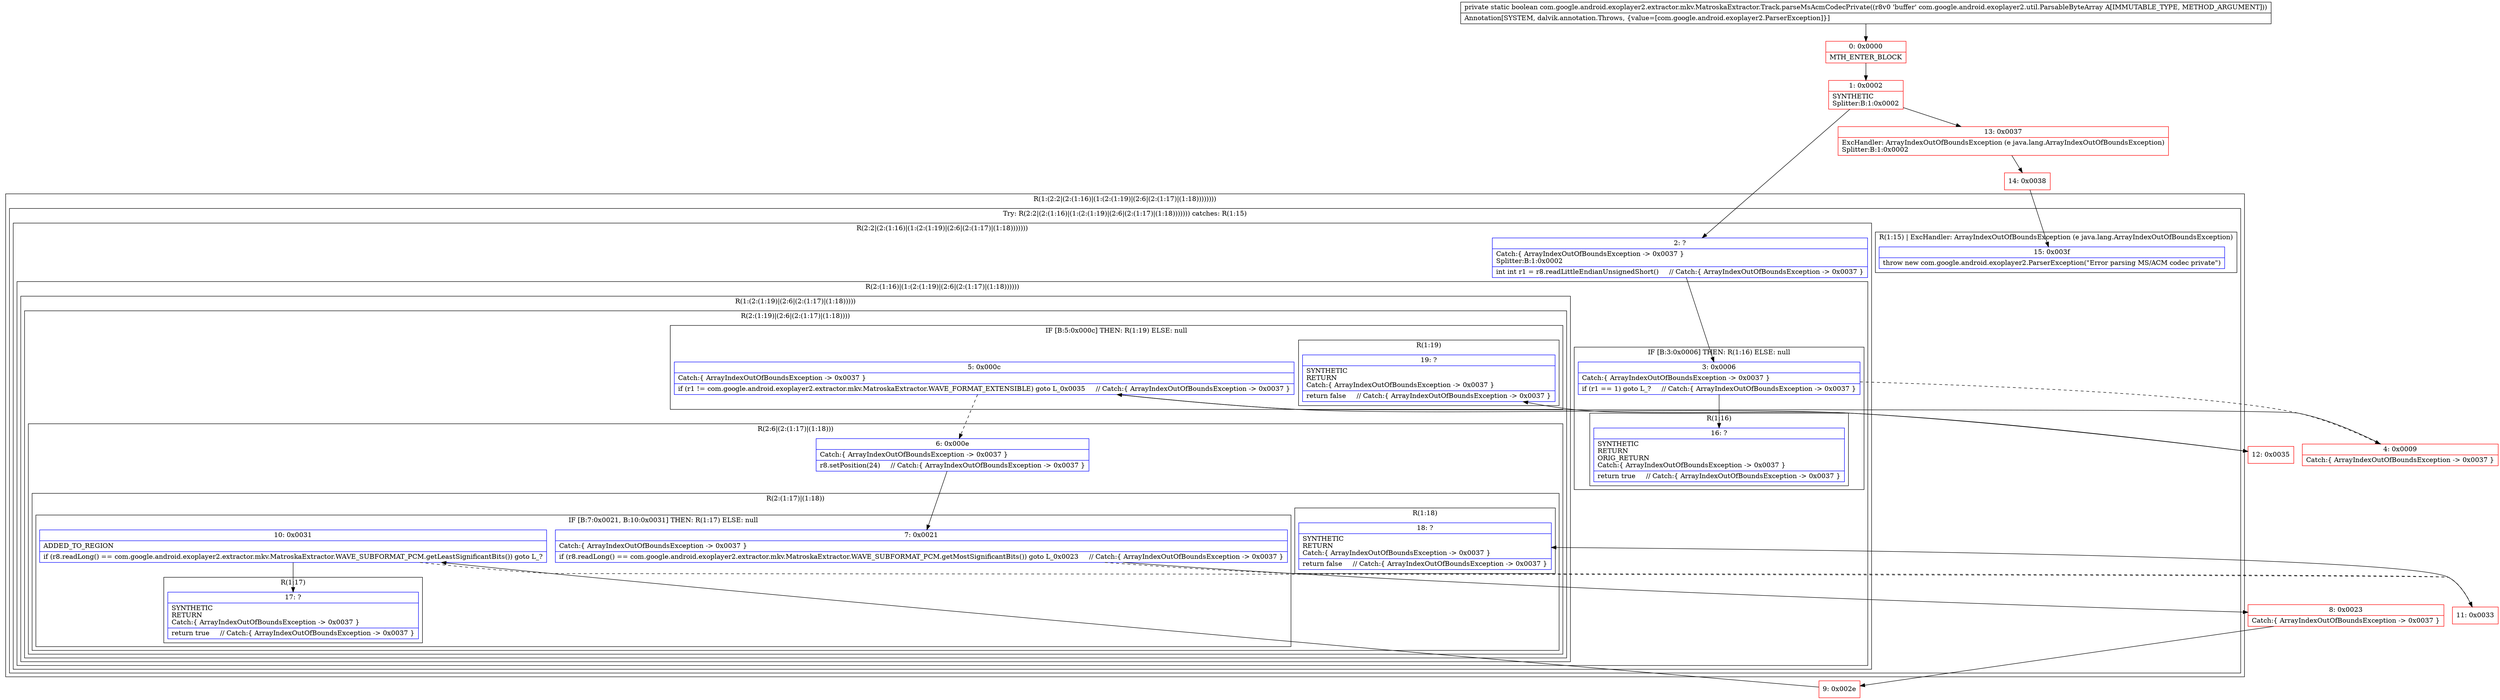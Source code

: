 digraph "CFG forcom.google.android.exoplayer2.extractor.mkv.MatroskaExtractor.Track.parseMsAcmCodecPrivate(Lcom\/google\/android\/exoplayer2\/util\/ParsableByteArray;)Z" {
subgraph cluster_Region_2025289457 {
label = "R(1:(2:2|(2:(1:16)|(1:(2:(1:19)|(2:6|(2:(1:17)|(1:18))))))))";
node [shape=record,color=blue];
subgraph cluster_TryCatchRegion_832531128 {
label = "Try: R(2:2|(2:(1:16)|(1:(2:(1:19)|(2:6|(2:(1:17)|(1:18))))))) catches: R(1:15)";
node [shape=record,color=blue];
subgraph cluster_Region_515190628 {
label = "R(2:2|(2:(1:16)|(1:(2:(1:19)|(2:6|(2:(1:17)|(1:18)))))))";
node [shape=record,color=blue];
Node_2 [shape=record,label="{2\:\ ?|Catch:\{ ArrayIndexOutOfBoundsException \-\> 0x0037 \}\lSplitter:B:1:0x0002\l|int int r1 = r8.readLittleEndianUnsignedShort()     \/\/ Catch:\{ ArrayIndexOutOfBoundsException \-\> 0x0037 \}\l}"];
subgraph cluster_Region_631012845 {
label = "R(2:(1:16)|(1:(2:(1:19)|(2:6|(2:(1:17)|(1:18))))))";
node [shape=record,color=blue];
subgraph cluster_IfRegion_987130696 {
label = "IF [B:3:0x0006] THEN: R(1:16) ELSE: null";
node [shape=record,color=blue];
Node_3 [shape=record,label="{3\:\ 0x0006|Catch:\{ ArrayIndexOutOfBoundsException \-\> 0x0037 \}\l|if (r1 == 1) goto L_?     \/\/ Catch:\{ ArrayIndexOutOfBoundsException \-\> 0x0037 \}\l}"];
subgraph cluster_Region_1068260333 {
label = "R(1:16)";
node [shape=record,color=blue];
Node_16 [shape=record,label="{16\:\ ?|SYNTHETIC\lRETURN\lORIG_RETURN\lCatch:\{ ArrayIndexOutOfBoundsException \-\> 0x0037 \}\l|return true     \/\/ Catch:\{ ArrayIndexOutOfBoundsException \-\> 0x0037 \}\l}"];
}
}
subgraph cluster_Region_2096083479 {
label = "R(1:(2:(1:19)|(2:6|(2:(1:17)|(1:18)))))";
node [shape=record,color=blue];
subgraph cluster_Region_921685400 {
label = "R(2:(1:19)|(2:6|(2:(1:17)|(1:18))))";
node [shape=record,color=blue];
subgraph cluster_IfRegion_2068391414 {
label = "IF [B:5:0x000c] THEN: R(1:19) ELSE: null";
node [shape=record,color=blue];
Node_5 [shape=record,label="{5\:\ 0x000c|Catch:\{ ArrayIndexOutOfBoundsException \-\> 0x0037 \}\l|if (r1 != com.google.android.exoplayer2.extractor.mkv.MatroskaExtractor.WAVE_FORMAT_EXTENSIBLE) goto L_0x0035     \/\/ Catch:\{ ArrayIndexOutOfBoundsException \-\> 0x0037 \}\l}"];
subgraph cluster_Region_1884990909 {
label = "R(1:19)";
node [shape=record,color=blue];
Node_19 [shape=record,label="{19\:\ ?|SYNTHETIC\lRETURN\lCatch:\{ ArrayIndexOutOfBoundsException \-\> 0x0037 \}\l|return false     \/\/ Catch:\{ ArrayIndexOutOfBoundsException \-\> 0x0037 \}\l}"];
}
}
subgraph cluster_Region_771027816 {
label = "R(2:6|(2:(1:17)|(1:18)))";
node [shape=record,color=blue];
Node_6 [shape=record,label="{6\:\ 0x000e|Catch:\{ ArrayIndexOutOfBoundsException \-\> 0x0037 \}\l|r8.setPosition(24)     \/\/ Catch:\{ ArrayIndexOutOfBoundsException \-\> 0x0037 \}\l}"];
subgraph cluster_Region_738886603 {
label = "R(2:(1:17)|(1:18))";
node [shape=record,color=blue];
subgraph cluster_IfRegion_1690376415 {
label = "IF [B:7:0x0021, B:10:0x0031] THEN: R(1:17) ELSE: null";
node [shape=record,color=blue];
Node_7 [shape=record,label="{7\:\ 0x0021|Catch:\{ ArrayIndexOutOfBoundsException \-\> 0x0037 \}\l|if (r8.readLong() == com.google.android.exoplayer2.extractor.mkv.MatroskaExtractor.WAVE_SUBFORMAT_PCM.getMostSignificantBits()) goto L_0x0023     \/\/ Catch:\{ ArrayIndexOutOfBoundsException \-\> 0x0037 \}\l}"];
Node_10 [shape=record,label="{10\:\ 0x0031|ADDED_TO_REGION\l|if (r8.readLong() == com.google.android.exoplayer2.extractor.mkv.MatroskaExtractor.WAVE_SUBFORMAT_PCM.getLeastSignificantBits()) goto L_?\l}"];
subgraph cluster_Region_1104377535 {
label = "R(1:17)";
node [shape=record,color=blue];
Node_17 [shape=record,label="{17\:\ ?|SYNTHETIC\lRETURN\lCatch:\{ ArrayIndexOutOfBoundsException \-\> 0x0037 \}\l|return true     \/\/ Catch:\{ ArrayIndexOutOfBoundsException \-\> 0x0037 \}\l}"];
}
}
subgraph cluster_Region_1261875806 {
label = "R(1:18)";
node [shape=record,color=blue];
Node_18 [shape=record,label="{18\:\ ?|SYNTHETIC\lRETURN\lCatch:\{ ArrayIndexOutOfBoundsException \-\> 0x0037 \}\l|return false     \/\/ Catch:\{ ArrayIndexOutOfBoundsException \-\> 0x0037 \}\l}"];
}
}
}
}
}
}
}
subgraph cluster_Region_869954600 {
label = "R(1:15) | ExcHandler: ArrayIndexOutOfBoundsException (e java.lang.ArrayIndexOutOfBoundsException)\l";
node [shape=record,color=blue];
Node_15 [shape=record,label="{15\:\ 0x003f|throw new com.google.android.exoplayer2.ParserException(\"Error parsing MS\/ACM codec private\")\l}"];
}
}
}
subgraph cluster_Region_869954600 {
label = "R(1:15) | ExcHandler: ArrayIndexOutOfBoundsException (e java.lang.ArrayIndexOutOfBoundsException)\l";
node [shape=record,color=blue];
Node_15 [shape=record,label="{15\:\ 0x003f|throw new com.google.android.exoplayer2.ParserException(\"Error parsing MS\/ACM codec private\")\l}"];
}
Node_0 [shape=record,color=red,label="{0\:\ 0x0000|MTH_ENTER_BLOCK\l}"];
Node_1 [shape=record,color=red,label="{1\:\ 0x0002|SYNTHETIC\lSplitter:B:1:0x0002\l}"];
Node_4 [shape=record,color=red,label="{4\:\ 0x0009|Catch:\{ ArrayIndexOutOfBoundsException \-\> 0x0037 \}\l}"];
Node_8 [shape=record,color=red,label="{8\:\ 0x0023|Catch:\{ ArrayIndexOutOfBoundsException \-\> 0x0037 \}\l}"];
Node_9 [shape=record,color=red,label="{9\:\ 0x002e}"];
Node_11 [shape=record,color=red,label="{11\:\ 0x0033}"];
Node_12 [shape=record,color=red,label="{12\:\ 0x0035}"];
Node_13 [shape=record,color=red,label="{13\:\ 0x0037|ExcHandler: ArrayIndexOutOfBoundsException (e java.lang.ArrayIndexOutOfBoundsException)\lSplitter:B:1:0x0002\l}"];
Node_14 [shape=record,color=red,label="{14\:\ 0x0038}"];
MethodNode[shape=record,label="{private static boolean com.google.android.exoplayer2.extractor.mkv.MatroskaExtractor.Track.parseMsAcmCodecPrivate((r8v0 'buffer' com.google.android.exoplayer2.util.ParsableByteArray A[IMMUTABLE_TYPE, METHOD_ARGUMENT]))  | Annotation[SYSTEM, dalvik.annotation.Throws, \{value=[com.google.android.exoplayer2.ParserException]\}]\l}"];
MethodNode -> Node_0;
Node_2 -> Node_3;
Node_3 -> Node_4[style=dashed];
Node_3 -> Node_16;
Node_5 -> Node_6[style=dashed];
Node_5 -> Node_12;
Node_6 -> Node_7;
Node_7 -> Node_8;
Node_7 -> Node_11[style=dashed];
Node_10 -> Node_11[style=dashed];
Node_10 -> Node_17;
Node_0 -> Node_1;
Node_1 -> Node_2;
Node_1 -> Node_13;
Node_4 -> Node_5;
Node_8 -> Node_9;
Node_9 -> Node_10;
Node_11 -> Node_18;
Node_12 -> Node_19;
Node_13 -> Node_14;
Node_14 -> Node_15;
}

